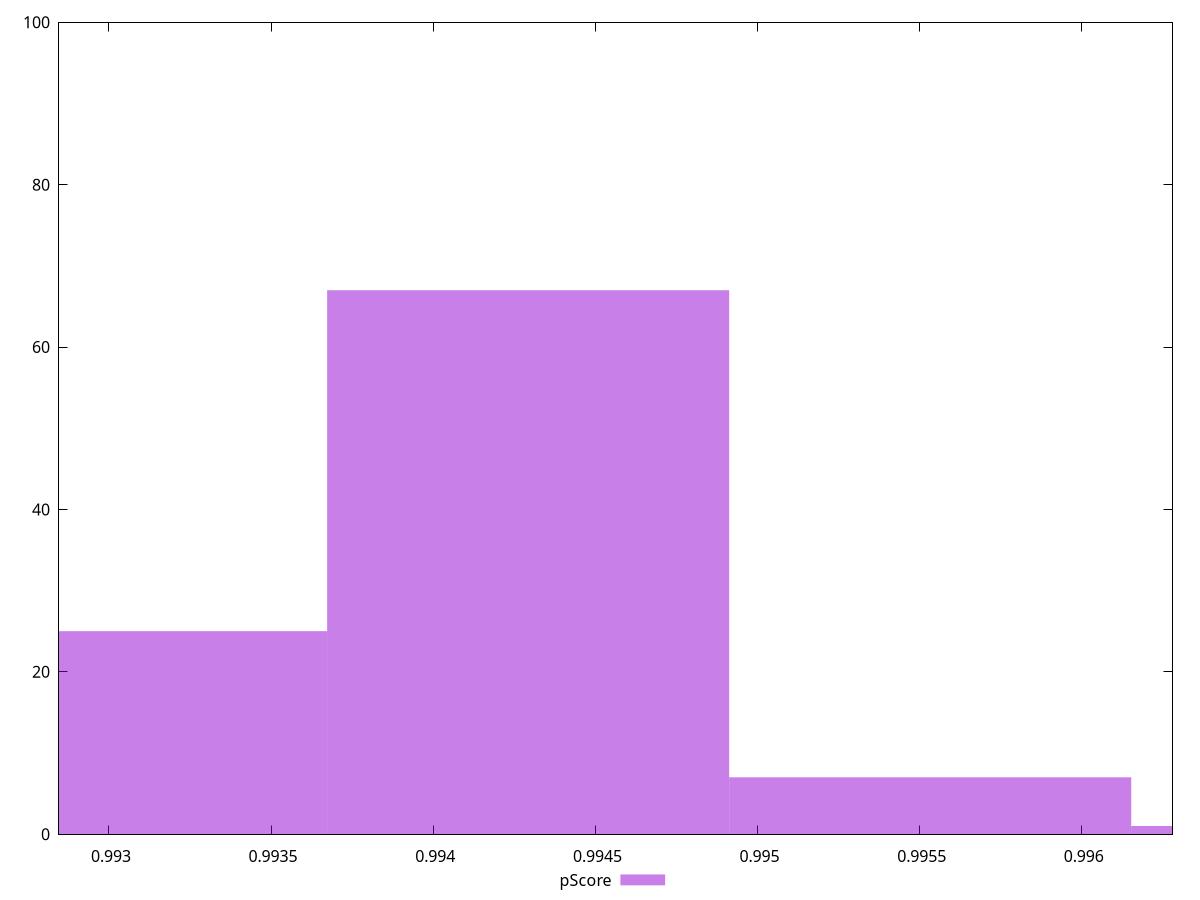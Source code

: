 reset

$pScore <<EOF
0.9955324657999706 7
0.9942926993419382 67
0.9967722322580028 1
0.9930529328839058 25
EOF

set key outside below
set boxwidth 0.0012397664580323419
set xrange [0.9928459514000307:0.9962796503969803]
set yrange [0:100]
set trange [0:100]
set style fill transparent solid 0.5 noborder
set terminal svg size 640, 490 enhanced background rgb 'white'
set output "reports/report_00033_2021-03-01T14-23-16.841Z/mainthread-work-breakdown/samples/astro-inner/pScore/histogram.svg"

plot $pScore title "pScore" with boxes

reset
